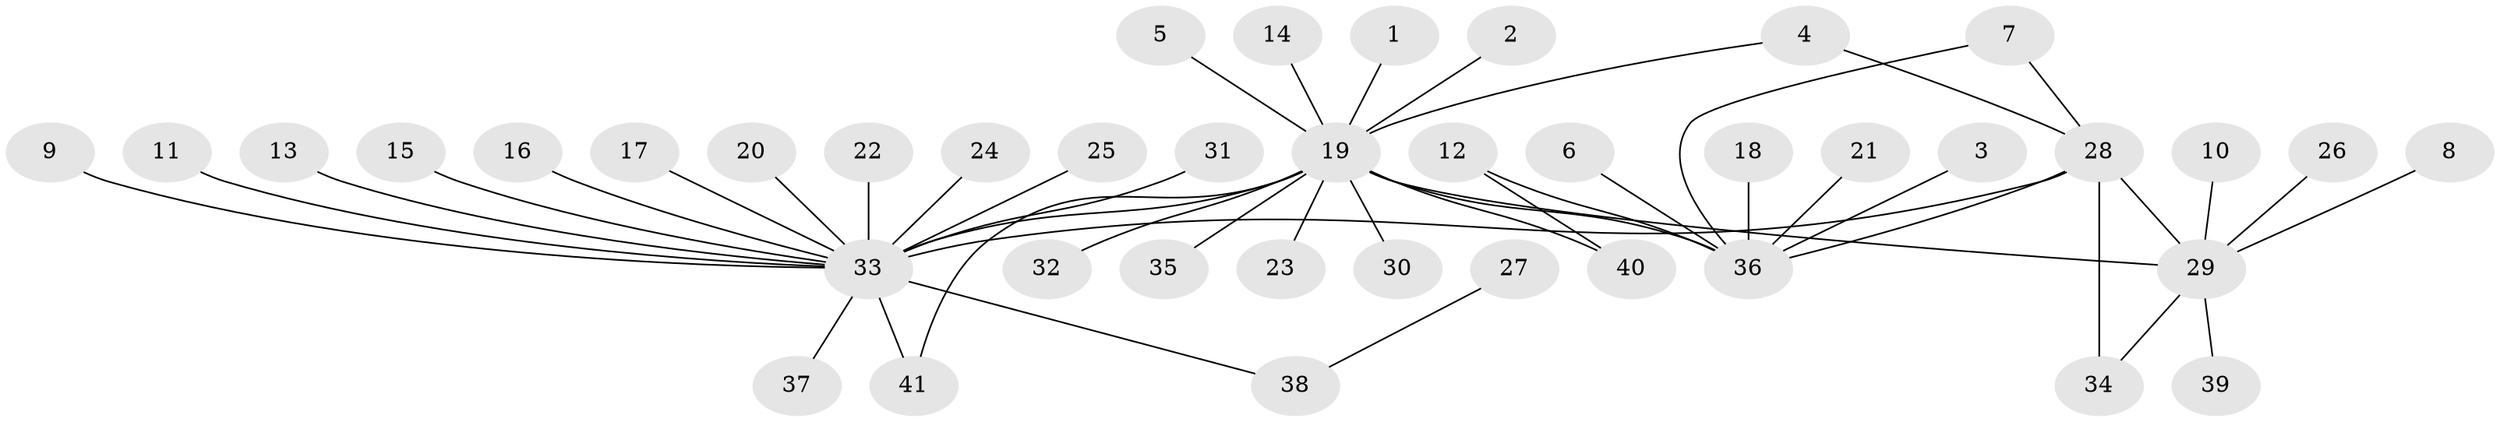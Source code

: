 // original degree distribution, {3: 0.08148148148148149, 26: 0.007407407407407408, 2: 0.2222222222222222, 21: 0.007407407407407408, 10: 0.007407407407407408, 6: 0.014814814814814815, 4: 0.022222222222222223, 1: 0.5777777777777777, 5: 0.037037037037037035, 7: 0.007407407407407408, 11: 0.007407407407407408, 9: 0.007407407407407408}
// Generated by graph-tools (version 1.1) at 2025/36/03/04/25 23:36:38]
// undirected, 41 vertices, 47 edges
graph export_dot {
  node [color=gray90,style=filled];
  1;
  2;
  3;
  4;
  5;
  6;
  7;
  8;
  9;
  10;
  11;
  12;
  13;
  14;
  15;
  16;
  17;
  18;
  19;
  20;
  21;
  22;
  23;
  24;
  25;
  26;
  27;
  28;
  29;
  30;
  31;
  32;
  33;
  34;
  35;
  36;
  37;
  38;
  39;
  40;
  41;
  1 -- 19 [weight=1.0];
  2 -- 19 [weight=1.0];
  3 -- 36 [weight=1.0];
  4 -- 19 [weight=1.0];
  4 -- 28 [weight=1.0];
  5 -- 19 [weight=1.0];
  6 -- 36 [weight=1.0];
  7 -- 28 [weight=1.0];
  7 -- 36 [weight=1.0];
  8 -- 29 [weight=1.0];
  9 -- 33 [weight=1.0];
  10 -- 29 [weight=1.0];
  11 -- 33 [weight=1.0];
  12 -- 36 [weight=1.0];
  12 -- 40 [weight=1.0];
  13 -- 33 [weight=1.0];
  14 -- 19 [weight=1.0];
  15 -- 33 [weight=1.0];
  16 -- 33 [weight=1.0];
  17 -- 33 [weight=1.0];
  18 -- 36 [weight=1.0];
  19 -- 23 [weight=1.0];
  19 -- 29 [weight=2.0];
  19 -- 30 [weight=1.0];
  19 -- 32 [weight=1.0];
  19 -- 33 [weight=1.0];
  19 -- 35 [weight=1.0];
  19 -- 36 [weight=2.0];
  19 -- 40 [weight=1.0];
  19 -- 41 [weight=1.0];
  20 -- 33 [weight=1.0];
  21 -- 36 [weight=1.0];
  22 -- 33 [weight=1.0];
  24 -- 33 [weight=1.0];
  25 -- 33 [weight=1.0];
  26 -- 29 [weight=1.0];
  27 -- 38 [weight=1.0];
  28 -- 29 [weight=1.0];
  28 -- 33 [weight=3.0];
  28 -- 34 [weight=1.0];
  28 -- 36 [weight=1.0];
  29 -- 34 [weight=1.0];
  29 -- 39 [weight=1.0];
  31 -- 33 [weight=1.0];
  33 -- 37 [weight=1.0];
  33 -- 38 [weight=1.0];
  33 -- 41 [weight=2.0];
}

